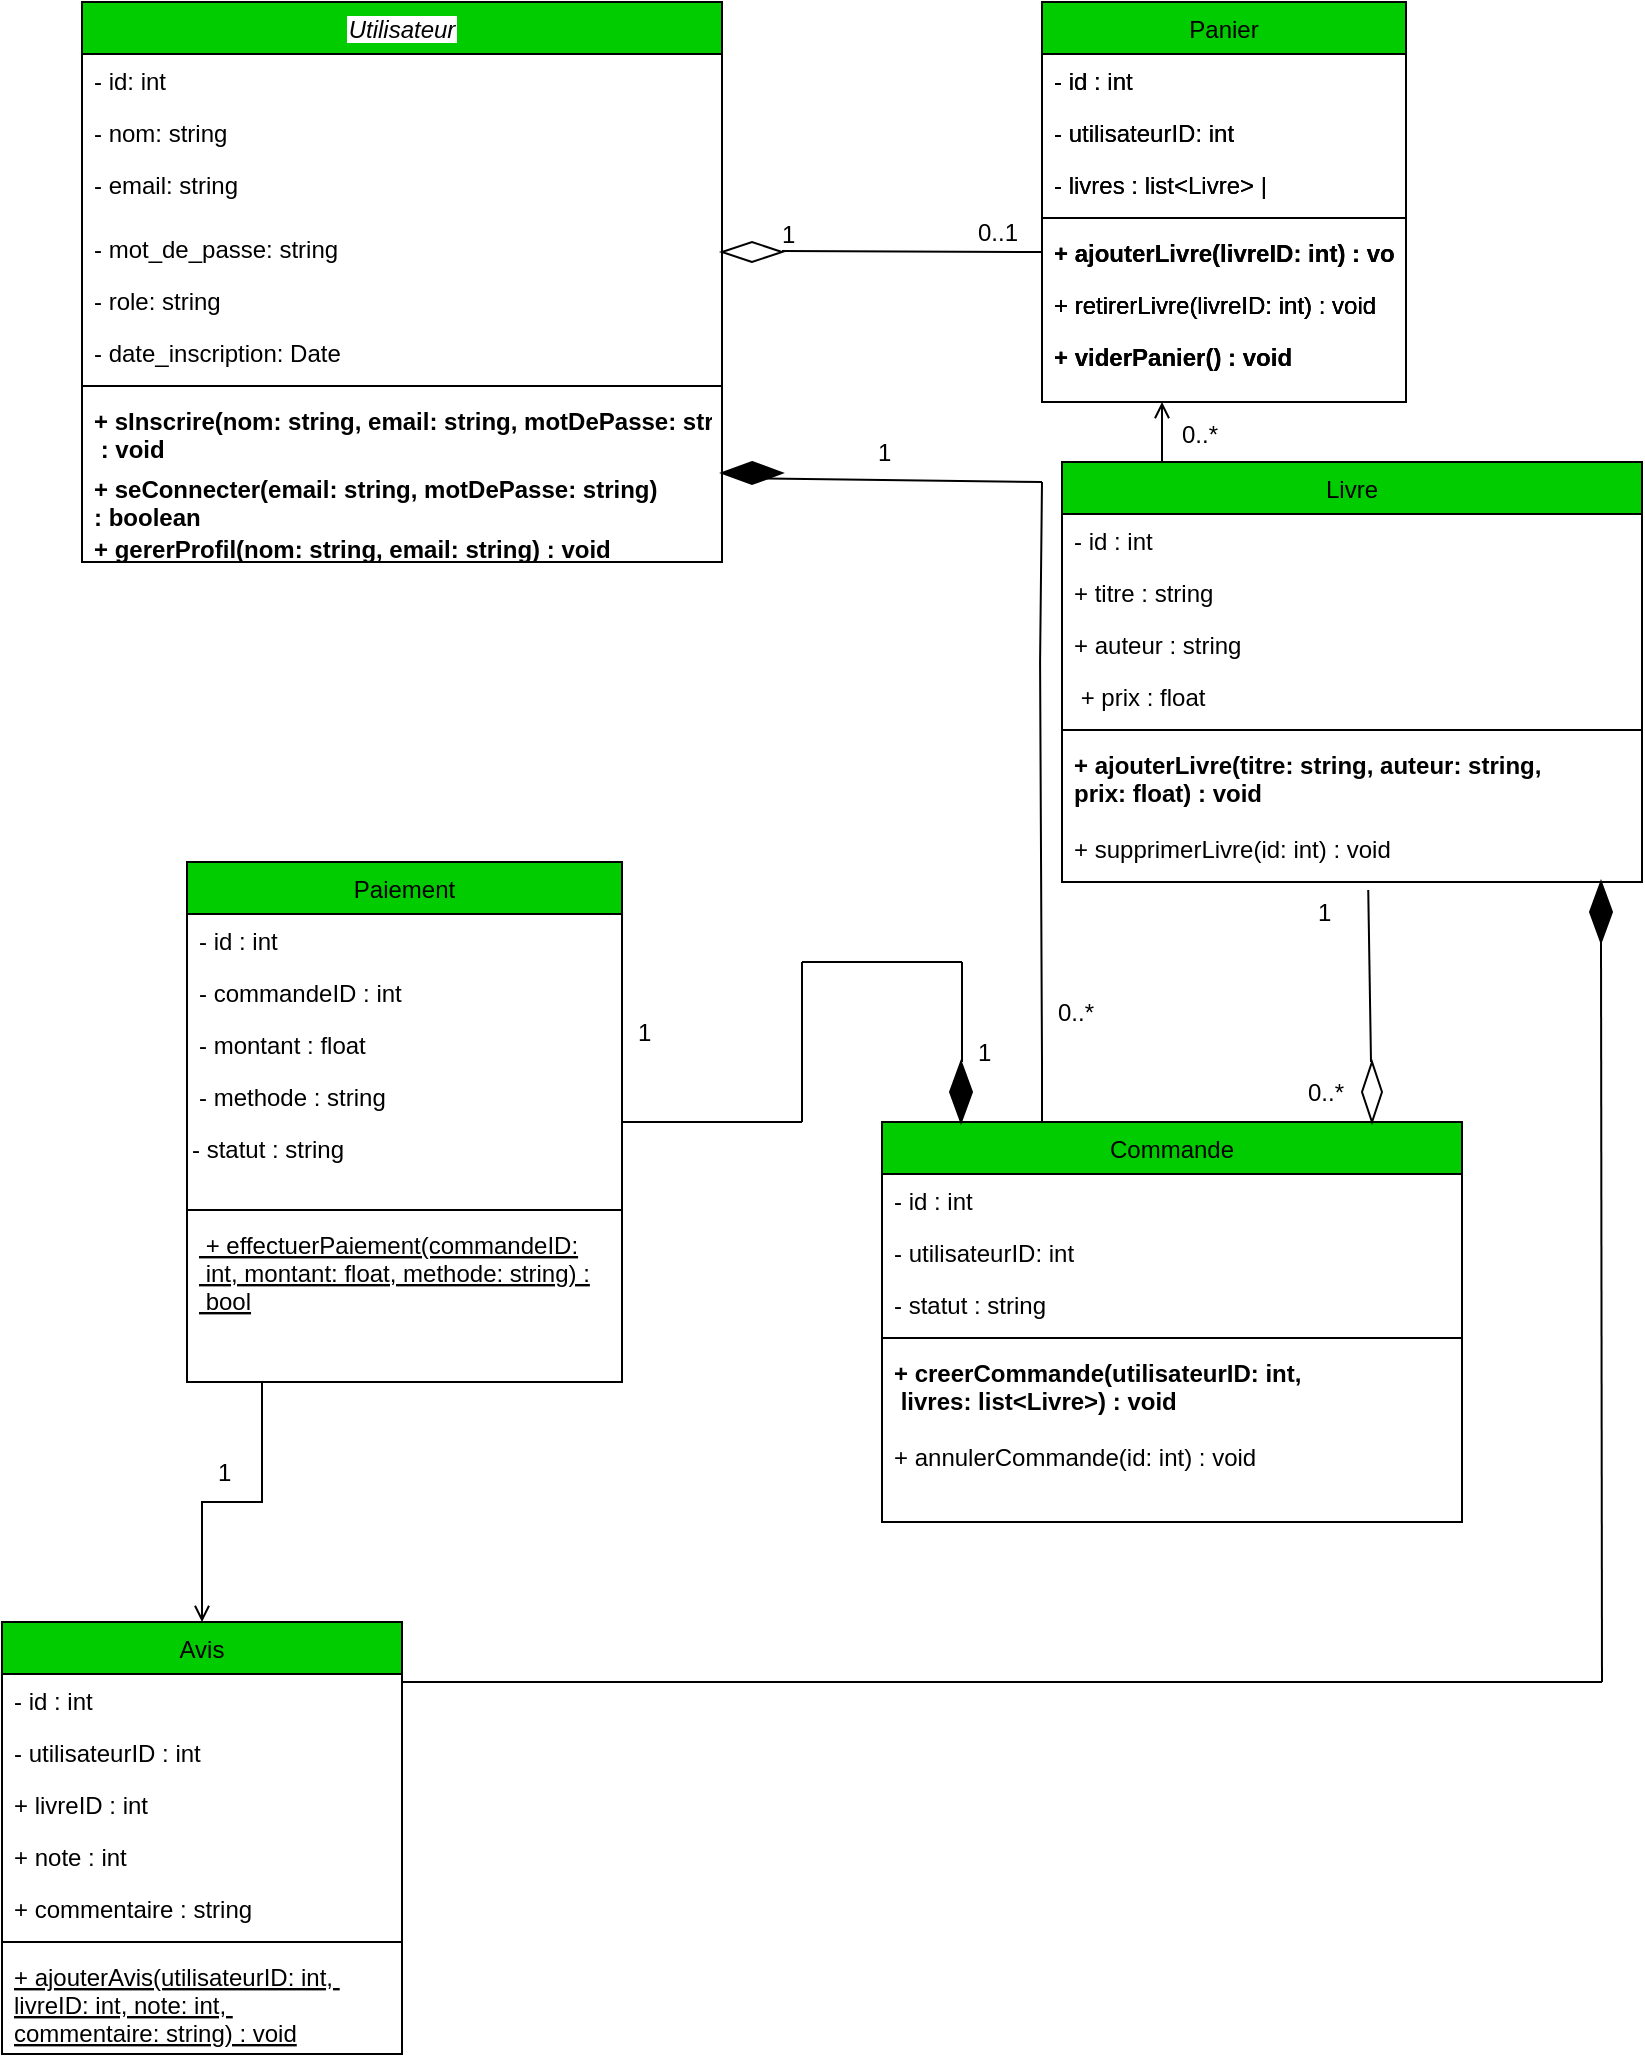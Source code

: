 <mxfile version="26.0.16">
  <diagram id="C5RBs43oDa-KdzZeNtuy" name="Page-1">
    <mxGraphModel dx="1823" dy="455" grid="1" gridSize="10" guides="1" tooltips="1" connect="1" arrows="1" fold="1" page="1" pageScale="1" pageWidth="827" pageHeight="1169" math="0" shadow="0">
      <root>
        <mxCell id="WIyWlLk6GJQsqaUBKTNV-0" />
        <mxCell id="WIyWlLk6GJQsqaUBKTNV-1" parent="WIyWlLk6GJQsqaUBKTNV-0" />
        <mxCell id="zkfFHV4jXpPFQw0GAbJ--0" value="Utilisateur" style="swimlane;fontStyle=2;align=center;verticalAlign=top;childLayout=stackLayout;horizontal=1;startSize=26;horizontalStack=0;resizeParent=1;resizeLast=0;collapsible=1;marginBottom=0;rounded=0;shadow=0;strokeWidth=1;fontColor=light-dark(#000000,#00A200);labelBackgroundColor=default;fillStyle=auto;fillColor=light-dark(#00CC00,var(--ge-dark-color, #121212));" parent="WIyWlLk6GJQsqaUBKTNV-1" vertex="1">
          <mxGeometry y="40" width="320" height="280" as="geometry">
            <mxRectangle x="230" y="140" width="160" height="26" as="alternateBounds" />
          </mxGeometry>
        </mxCell>
        <mxCell id="zkfFHV4jXpPFQw0GAbJ--1" value="- id: int" style="text;align=left;verticalAlign=top;spacingLeft=4;spacingRight=4;overflow=hidden;rotatable=0;points=[[0,0.5],[1,0.5]];portConstraint=eastwest;" parent="zkfFHV4jXpPFQw0GAbJ--0" vertex="1">
          <mxGeometry y="26" width="320" height="26" as="geometry" />
        </mxCell>
        <mxCell id="zkfFHV4jXpPFQw0GAbJ--2" value="- nom: string" style="text;align=left;verticalAlign=top;spacingLeft=4;spacingRight=4;overflow=hidden;rotatable=0;points=[[0,0.5],[1,0.5]];portConstraint=eastwest;rounded=0;shadow=0;html=0;labelBackgroundColor=none;" parent="zkfFHV4jXpPFQw0GAbJ--0" vertex="1">
          <mxGeometry y="52" width="320" height="26" as="geometry" />
        </mxCell>
        <mxCell id="zkfFHV4jXpPFQw0GAbJ--3" value="- email: string" style="text;align=left;verticalAlign=top;spacingLeft=4;spacingRight=4;overflow=hidden;rotatable=0;points=[[0,0.5],[1,0.5]];portConstraint=eastwest;rounded=0;shadow=0;html=0;" parent="zkfFHV4jXpPFQw0GAbJ--0" vertex="1">
          <mxGeometry y="78" width="320" height="32" as="geometry" />
        </mxCell>
        <mxCell id="nCC2_SrQxqzKehORhV-L-6" value="- mot_de_passe: string" style="text;align=left;verticalAlign=top;spacingLeft=4;spacingRight=4;overflow=hidden;rotatable=0;points=[[0,0.5],[1,0.5]];portConstraint=eastwest;" parent="zkfFHV4jXpPFQw0GAbJ--0" vertex="1">
          <mxGeometry y="110" width="320" height="26" as="geometry" />
        </mxCell>
        <mxCell id="nCC2_SrQxqzKehORhV-L-7" value="- role: string" style="text;align=left;verticalAlign=top;spacingLeft=4;spacingRight=4;overflow=hidden;rotatable=0;points=[[0,0.5],[1,0.5]];portConstraint=eastwest;" parent="zkfFHV4jXpPFQw0GAbJ--0" vertex="1">
          <mxGeometry y="136" width="320" height="26" as="geometry" />
        </mxCell>
        <mxCell id="nCC2_SrQxqzKehORhV-L-8" value="- date_inscription: Date" style="text;align=left;verticalAlign=top;spacingLeft=4;spacingRight=4;overflow=hidden;rotatable=0;points=[[0,0.5],[1,0.5]];portConstraint=eastwest;" parent="zkfFHV4jXpPFQw0GAbJ--0" vertex="1">
          <mxGeometry y="162" width="320" height="26" as="geometry" />
        </mxCell>
        <mxCell id="zkfFHV4jXpPFQw0GAbJ--4" value="" style="line;html=1;strokeWidth=1;align=left;verticalAlign=middle;spacingTop=-1;spacingLeft=3;spacingRight=3;rotatable=0;labelPosition=right;points=[];portConstraint=eastwest;" parent="zkfFHV4jXpPFQw0GAbJ--0" vertex="1">
          <mxGeometry y="188" width="320" height="8" as="geometry" />
        </mxCell>
        <mxCell id="zkfFHV4jXpPFQw0GAbJ--5" value="+ sInscrire(nom: string, email: string, motDePasse: string)&#xa; : void" style="text;align=left;verticalAlign=top;spacingLeft=4;spacingRight=4;overflow=hidden;rotatable=0;points=[[0,0.5],[1,0.5]];portConstraint=eastwest;fontStyle=1" parent="zkfFHV4jXpPFQw0GAbJ--0" vertex="1">
          <mxGeometry y="196" width="320" height="34" as="geometry" />
        </mxCell>
        <mxCell id="nCC2_SrQxqzKehORhV-L-9" value="+ seConnecter(email: string, motDePasse: string) &#xa;: boolean" style="text;align=left;verticalAlign=top;spacingLeft=4;spacingRight=4;overflow=hidden;rotatable=0;points=[[0,0.5],[1,0.5]];portConstraint=eastwest;fontStyle=1" parent="zkfFHV4jXpPFQw0GAbJ--0" vertex="1">
          <mxGeometry y="230" width="320" height="30" as="geometry" />
        </mxCell>
        <mxCell id="nCC2_SrQxqzKehORhV-L-10" value="+ gererProfil(nom: string, email: string) : void" style="text;align=left;verticalAlign=top;spacingLeft=4;spacingRight=4;overflow=hidden;rotatable=0;points=[[0,0.5],[1,0.5]];portConstraint=eastwest;fontStyle=1" parent="zkfFHV4jXpPFQw0GAbJ--0" vertex="1">
          <mxGeometry y="260" width="320" height="20" as="geometry" />
        </mxCell>
        <mxCell id="zkfFHV4jXpPFQw0GAbJ--17" value="Panier" style="swimlane;fontStyle=0;align=center;verticalAlign=top;childLayout=stackLayout;horizontal=1;startSize=26;horizontalStack=0;resizeParent=1;resizeLast=0;collapsible=1;marginBottom=0;rounded=0;shadow=0;strokeWidth=1;" parent="WIyWlLk6GJQsqaUBKTNV-1" vertex="1">
          <mxGeometry x="480" y="40" width="182" height="200" as="geometry">
            <mxRectangle x="550" y="140" width="160" height="26" as="alternateBounds" />
          </mxGeometry>
        </mxCell>
        <mxCell id="zkfFHV4jXpPFQw0GAbJ--18" value="- id : int" style="text;align=left;verticalAlign=top;spacingLeft=4;spacingRight=4;overflow=hidden;rotatable=0;points=[[0,0.5],[1,0.5]];portConstraint=eastwest;" parent="zkfFHV4jXpPFQw0GAbJ--17" vertex="1">
          <mxGeometry y="26" width="182" height="26" as="geometry" />
        </mxCell>
        <mxCell id="zkfFHV4jXpPFQw0GAbJ--19" value="- utilisateurID: int" style="text;align=left;verticalAlign=top;spacingLeft=4;spacingRight=4;overflow=hidden;rotatable=0;points=[[0,0.5],[1,0.5]];portConstraint=eastwest;rounded=0;shadow=0;html=0;" parent="zkfFHV4jXpPFQw0GAbJ--17" vertex="1">
          <mxGeometry y="52" width="182" height="26" as="geometry" />
        </mxCell>
        <mxCell id="zkfFHV4jXpPFQw0GAbJ--20" value=" - livres : list&lt;Livre&gt; |" style="text;align=left;verticalAlign=top;spacingLeft=4;spacingRight=4;overflow=hidden;rotatable=0;points=[[0,0.5],[1,0.5]];portConstraint=eastwest;rounded=0;shadow=0;html=0;" parent="zkfFHV4jXpPFQw0GAbJ--17" vertex="1">
          <mxGeometry y="78" width="182" height="26" as="geometry" />
        </mxCell>
        <mxCell id="zkfFHV4jXpPFQw0GAbJ--23" value="" style="line;html=1;strokeWidth=1;align=left;verticalAlign=middle;spacingTop=-1;spacingLeft=3;spacingRight=3;rotatable=0;labelPosition=right;points=[];portConstraint=eastwest;" parent="zkfFHV4jXpPFQw0GAbJ--17" vertex="1">
          <mxGeometry y="104" width="182" height="8" as="geometry" />
        </mxCell>
        <mxCell id="zkfFHV4jXpPFQw0GAbJ--24" value="+ ajouterLivre(livreID: int) : void" style="text;align=left;verticalAlign=top;spacingLeft=4;spacingRight=4;overflow=hidden;rotatable=0;points=[[0,0.5],[1,0.5]];portConstraint=eastwest;fontStyle=1" parent="zkfFHV4jXpPFQw0GAbJ--17" vertex="1">
          <mxGeometry y="112" width="182" height="26" as="geometry" />
        </mxCell>
        <mxCell id="zkfFHV4jXpPFQw0GAbJ--25" value="+ retirerLivre(livreID: int) : void" style="text;align=left;verticalAlign=top;spacingLeft=4;spacingRight=4;overflow=hidden;rotatable=0;points=[[0,0.5],[1,0.5]];portConstraint=eastwest;" parent="zkfFHV4jXpPFQw0GAbJ--17" vertex="1">
          <mxGeometry y="138" width="182" height="26" as="geometry" />
        </mxCell>
        <mxCell id="nCC2_SrQxqzKehORhV-L-13" value="+ viderPanier() : void" style="text;align=left;verticalAlign=top;spacingLeft=4;spacingRight=4;overflow=hidden;rotatable=0;points=[[0,0.5],[1,0.5]];portConstraint=eastwest;fontStyle=1" parent="zkfFHV4jXpPFQw0GAbJ--17" vertex="1">
          <mxGeometry y="164" width="182" height="26" as="geometry" />
        </mxCell>
        <mxCell id="nCC2_SrQxqzKehORhV-L-12" value="+ retirerLivre(livreID: int) : void" style="text;align=left;verticalAlign=top;spacingLeft=4;spacingRight=4;overflow=hidden;rotatable=0;points=[[0,0.5],[1,0.5]];portConstraint=eastwest;fontStyle=0" parent="WIyWlLk6GJQsqaUBKTNV-1" vertex="1">
          <mxGeometry x="480" y="178" width="182" height="26" as="geometry" />
        </mxCell>
        <mxCell id="nCC2_SrQxqzKehORhV-L-14" value="Panier" style="swimlane;fontStyle=0;align=center;verticalAlign=top;childLayout=stackLayout;horizontal=1;startSize=26;horizontalStack=0;resizeParent=1;resizeLast=0;collapsible=1;marginBottom=0;rounded=0;shadow=0;strokeWidth=1;fillColor=light-dark(#00CC00,var(--ge-dark-color, #121212));" parent="WIyWlLk6GJQsqaUBKTNV-1" vertex="1">
          <mxGeometry x="480" y="40" width="182" height="200" as="geometry">
            <mxRectangle x="550" y="140" width="160" height="26" as="alternateBounds" />
          </mxGeometry>
        </mxCell>
        <mxCell id="nCC2_SrQxqzKehORhV-L-15" value="- id : int" style="text;align=left;verticalAlign=top;spacingLeft=4;spacingRight=4;overflow=hidden;rotatable=0;points=[[0,0.5],[1,0.5]];portConstraint=eastwest;" parent="nCC2_SrQxqzKehORhV-L-14" vertex="1">
          <mxGeometry y="26" width="182" height="26" as="geometry" />
        </mxCell>
        <mxCell id="nCC2_SrQxqzKehORhV-L-16" value="- utilisateurID: int" style="text;align=left;verticalAlign=top;spacingLeft=4;spacingRight=4;overflow=hidden;rotatable=0;points=[[0,0.5],[1,0.5]];portConstraint=eastwest;rounded=0;shadow=0;html=0;" parent="nCC2_SrQxqzKehORhV-L-14" vertex="1">
          <mxGeometry y="52" width="182" height="26" as="geometry" />
        </mxCell>
        <mxCell id="nCC2_SrQxqzKehORhV-L-17" value=" - livres : list&lt;Livre&gt; |" style="text;align=left;verticalAlign=top;spacingLeft=4;spacingRight=4;overflow=hidden;rotatable=0;points=[[0,0.5],[1,0.5]];portConstraint=eastwest;rounded=0;shadow=0;html=0;" parent="nCC2_SrQxqzKehORhV-L-14" vertex="1">
          <mxGeometry y="78" width="182" height="26" as="geometry" />
        </mxCell>
        <mxCell id="nCC2_SrQxqzKehORhV-L-18" value="" style="line;html=1;strokeWidth=1;align=left;verticalAlign=middle;spacingTop=-1;spacingLeft=3;spacingRight=3;rotatable=0;labelPosition=right;points=[];portConstraint=eastwest;" parent="nCC2_SrQxqzKehORhV-L-14" vertex="1">
          <mxGeometry y="104" width="182" height="8" as="geometry" />
        </mxCell>
        <mxCell id="nCC2_SrQxqzKehORhV-L-19" value="+ ajouterLivre(livreID: int) : void" style="text;align=left;verticalAlign=top;spacingLeft=4;spacingRight=4;overflow=hidden;rotatable=0;points=[[0,0.5],[1,0.5]];portConstraint=eastwest;fontStyle=1" parent="nCC2_SrQxqzKehORhV-L-14" vertex="1">
          <mxGeometry y="112" width="182" height="26" as="geometry" />
        </mxCell>
        <mxCell id="nCC2_SrQxqzKehORhV-L-20" value="+ retirerLivre(livreID: int) : void" style="text;align=left;verticalAlign=top;spacingLeft=4;spacingRight=4;overflow=hidden;rotatable=0;points=[[0,0.5],[1,0.5]];portConstraint=eastwest;" parent="nCC2_SrQxqzKehORhV-L-14" vertex="1">
          <mxGeometry y="138" width="182" height="26" as="geometry" />
        </mxCell>
        <mxCell id="nCC2_SrQxqzKehORhV-L-21" value="+ viderPanier() : void" style="text;align=left;verticalAlign=top;spacingLeft=4;spacingRight=4;overflow=hidden;rotatable=0;points=[[0,0.5],[1,0.5]];portConstraint=eastwest;fontStyle=1" parent="nCC2_SrQxqzKehORhV-L-14" vertex="1">
          <mxGeometry y="164" width="182" height="26" as="geometry" />
        </mxCell>
        <mxCell id="nCC2_SrQxqzKehORhV-L-22" value="Livre" style="swimlane;fontStyle=0;align=center;verticalAlign=top;childLayout=stackLayout;horizontal=1;startSize=26;horizontalStack=0;resizeParent=1;resizeLast=0;collapsible=1;marginBottom=0;rounded=0;shadow=0;strokeWidth=1;fillColor=light-dark(#00CC00,var(--ge-dark-color, #121212));" parent="WIyWlLk6GJQsqaUBKTNV-1" vertex="1">
          <mxGeometry x="490" y="270" width="290" height="210" as="geometry">
            <mxRectangle x="550" y="140" width="160" height="26" as="alternateBounds" />
          </mxGeometry>
        </mxCell>
        <mxCell id="nCC2_SrQxqzKehORhV-L-23" value="- id : int" style="text;align=left;verticalAlign=top;spacingLeft=4;spacingRight=4;overflow=hidden;rotatable=0;points=[[0,0.5],[1,0.5]];portConstraint=eastwest;" parent="nCC2_SrQxqzKehORhV-L-22" vertex="1">
          <mxGeometry y="26" width="290" height="26" as="geometry" />
        </mxCell>
        <mxCell id="nCC2_SrQxqzKehORhV-L-24" value="+ titre : string    " style="text;align=left;verticalAlign=top;spacingLeft=4;spacingRight=4;overflow=hidden;rotatable=0;points=[[0,0.5],[1,0.5]];portConstraint=eastwest;rounded=0;shadow=0;html=0;" parent="nCC2_SrQxqzKehORhV-L-22" vertex="1">
          <mxGeometry y="52" width="290" height="26" as="geometry" />
        </mxCell>
        <mxCell id="nCC2_SrQxqzKehORhV-L-30" value="+ auteur : string" style="text;align=left;verticalAlign=top;spacingLeft=4;spacingRight=4;overflow=hidden;rotatable=0;points=[[0,0.5],[1,0.5]];portConstraint=eastwest;rounded=0;shadow=0;html=0;" parent="nCC2_SrQxqzKehORhV-L-22" vertex="1">
          <mxGeometry y="78" width="290" height="26" as="geometry" />
        </mxCell>
        <mxCell id="nCC2_SrQxqzKehORhV-L-25" value=" + prix : float" style="text;align=left;verticalAlign=top;spacingLeft=4;spacingRight=4;overflow=hidden;rotatable=0;points=[[0,0.5],[1,0.5]];portConstraint=eastwest;rounded=0;shadow=0;html=0;" parent="nCC2_SrQxqzKehORhV-L-22" vertex="1">
          <mxGeometry y="104" width="290" height="26" as="geometry" />
        </mxCell>
        <mxCell id="nCC2_SrQxqzKehORhV-L-26" value="" style="line;html=1;strokeWidth=1;align=left;verticalAlign=middle;spacingTop=-1;spacingLeft=3;spacingRight=3;rotatable=0;labelPosition=right;points=[];portConstraint=eastwest;" parent="nCC2_SrQxqzKehORhV-L-22" vertex="1">
          <mxGeometry y="130" width="290" height="8" as="geometry" />
        </mxCell>
        <mxCell id="nCC2_SrQxqzKehORhV-L-27" value="+ ajouterLivre(titre: string, auteur: string, &#xa;prix: float) : void" style="text;align=left;verticalAlign=top;spacingLeft=4;spacingRight=4;overflow=hidden;rotatable=0;points=[[0,0.5],[1,0.5]];portConstraint=eastwest;fontStyle=1" parent="nCC2_SrQxqzKehORhV-L-22" vertex="1">
          <mxGeometry y="138" width="290" height="42" as="geometry" />
        </mxCell>
        <mxCell id="nCC2_SrQxqzKehORhV-L-28" value="+ supprimerLivre(id: int) : void" style="text;align=left;verticalAlign=top;spacingLeft=4;spacingRight=4;overflow=hidden;rotatable=0;points=[[0,0.5],[1,0.5]];portConstraint=eastwest;" parent="nCC2_SrQxqzKehORhV-L-22" vertex="1">
          <mxGeometry y="180" width="290" height="30" as="geometry" />
        </mxCell>
        <mxCell id="nCC2_SrQxqzKehORhV-L-33" value="0..*" style="resizable=0;align=left;verticalAlign=bottom;labelBackgroundColor=none;fontSize=12;" parent="WIyWlLk6GJQsqaUBKTNV-1" connectable="0" vertex="1">
          <mxGeometry x="400" y="140" as="geometry">
            <mxPoint x="148" y="125" as="offset" />
          </mxGeometry>
        </mxCell>
        <mxCell id="nCC2_SrQxqzKehORhV-L-34" value="" style="endArrow=open;shadow=0;strokeWidth=1;rounded=0;curved=0;endFill=1;edgeStyle=elbowEdgeStyle;elbow=vertical;" parent="WIyWlLk6GJQsqaUBKTNV-1" edge="1">
          <mxGeometry x="0.5" y="41" relative="1" as="geometry">
            <mxPoint x="540" y="270" as="sourcePoint" />
            <mxPoint x="540" y="240" as="targetPoint" />
            <mxPoint x="-40" y="32" as="offset" />
            <Array as="points" />
          </mxGeometry>
        </mxCell>
        <mxCell id="nCC2_SrQxqzKehORhV-L-36" value="Commande" style="swimlane;fontStyle=0;align=center;verticalAlign=top;childLayout=stackLayout;horizontal=1;startSize=26;horizontalStack=0;resizeParent=1;resizeLast=0;collapsible=1;marginBottom=0;rounded=0;shadow=0;strokeWidth=1;fillColor=light-dark(#00CC00,var(--ge-dark-color, #121212));" parent="WIyWlLk6GJQsqaUBKTNV-1" vertex="1">
          <mxGeometry x="400" y="600" width="290" height="200" as="geometry">
            <mxRectangle x="550" y="140" width="160" height="26" as="alternateBounds" />
          </mxGeometry>
        </mxCell>
        <mxCell id="nCC2_SrQxqzKehORhV-L-37" value="- id : int" style="text;align=left;verticalAlign=top;spacingLeft=4;spacingRight=4;overflow=hidden;rotatable=0;points=[[0,0.5],[1,0.5]];portConstraint=eastwest;" parent="nCC2_SrQxqzKehORhV-L-36" vertex="1">
          <mxGeometry y="26" width="290" height="26" as="geometry" />
        </mxCell>
        <mxCell id="nCC2_SrQxqzKehORhV-L-38" value="- utilisateurID: int" style="text;align=left;verticalAlign=top;spacingLeft=4;spacingRight=4;overflow=hidden;rotatable=0;points=[[0,0.5],[1,0.5]];portConstraint=eastwest;rounded=0;shadow=0;html=0;" parent="nCC2_SrQxqzKehORhV-L-36" vertex="1">
          <mxGeometry y="52" width="290" height="26" as="geometry" />
        </mxCell>
        <mxCell id="nCC2_SrQxqzKehORhV-L-39" value=" - statut : string" style="text;align=left;verticalAlign=top;spacingLeft=4;spacingRight=4;overflow=hidden;rotatable=0;points=[[0,0.5],[1,0.5]];portConstraint=eastwest;rounded=0;shadow=0;html=0;" parent="nCC2_SrQxqzKehORhV-L-36" vertex="1">
          <mxGeometry y="78" width="290" height="26" as="geometry" />
        </mxCell>
        <mxCell id="nCC2_SrQxqzKehORhV-L-41" value="" style="line;html=1;strokeWidth=1;align=left;verticalAlign=middle;spacingTop=-1;spacingLeft=3;spacingRight=3;rotatable=0;labelPosition=right;points=[];portConstraint=eastwest;" parent="nCC2_SrQxqzKehORhV-L-36" vertex="1">
          <mxGeometry y="104" width="290" height="8" as="geometry" />
        </mxCell>
        <mxCell id="nCC2_SrQxqzKehORhV-L-42" value="+ creerCommande(utilisateurID: int,&#xa; livres: list&lt;Livre&gt;) : void" style="text;align=left;verticalAlign=top;spacingLeft=4;spacingRight=4;overflow=hidden;rotatable=0;points=[[0,0.5],[1,0.5]];portConstraint=eastwest;fontStyle=1" parent="nCC2_SrQxqzKehORhV-L-36" vertex="1">
          <mxGeometry y="112" width="290" height="42" as="geometry" />
        </mxCell>
        <mxCell id="nCC2_SrQxqzKehORhV-L-43" value="+ annulerCommande(id: int) : void" style="text;align=left;verticalAlign=top;spacingLeft=4;spacingRight=4;overflow=hidden;rotatable=0;points=[[0,0.5],[1,0.5]];portConstraint=eastwest;" parent="nCC2_SrQxqzKehORhV-L-36" vertex="1">
          <mxGeometry y="154" width="290" height="26" as="geometry" />
        </mxCell>
        <mxCell id="nCC2_SrQxqzKehORhV-L-47" value="0..*" style="resizable=0;align=left;verticalAlign=bottom;labelBackgroundColor=none;fontSize=12;" parent="WIyWlLk6GJQsqaUBKTNV-1" connectable="0" vertex="1">
          <mxGeometry x="635" y="570" as="geometry">
            <mxPoint x="-24" y="24" as="offset" />
          </mxGeometry>
        </mxCell>
        <mxCell id="nCC2_SrQxqzKehORhV-L-48" value="Paiement" style="swimlane;fontStyle=0;align=center;verticalAlign=top;childLayout=stackLayout;horizontal=1;startSize=26;horizontalStack=0;resizeParent=1;resizeLast=0;collapsible=1;marginBottom=0;rounded=0;shadow=0;strokeWidth=1;fillColor=light-dark(#00CC00,var(--ge-dark-color, #121212));" parent="WIyWlLk6GJQsqaUBKTNV-1" vertex="1">
          <mxGeometry x="52.5" y="470" width="217.5" height="260" as="geometry">
            <mxRectangle x="130" y="380" width="160" height="26" as="alternateBounds" />
          </mxGeometry>
        </mxCell>
        <mxCell id="nCC2_SrQxqzKehORhV-L-49" value="- id : int" style="text;align=left;verticalAlign=top;spacingLeft=4;spacingRight=4;overflow=hidden;rotatable=0;points=[[0,0.5],[1,0.5]];portConstraint=eastwest;" parent="nCC2_SrQxqzKehORhV-L-48" vertex="1">
          <mxGeometry y="26" width="217.5" height="26" as="geometry" />
        </mxCell>
        <mxCell id="nCC2_SrQxqzKehORhV-L-103" value="- commandeID : int" style="text;align=left;verticalAlign=top;spacingLeft=4;spacingRight=4;overflow=hidden;rotatable=0;points=[[0,0.5],[1,0.5]];portConstraint=eastwest;rounded=0;shadow=0;html=0;" parent="nCC2_SrQxqzKehORhV-L-48" vertex="1">
          <mxGeometry y="52" width="217.5" height="26" as="geometry" />
        </mxCell>
        <mxCell id="nCC2_SrQxqzKehORhV-L-55" value="- montant : float" style="text;align=left;verticalAlign=top;spacingLeft=4;spacingRight=4;overflow=hidden;rotatable=0;points=[[0,0.5],[1,0.5]];portConstraint=eastwest;rounded=0;shadow=0;html=0;" parent="nCC2_SrQxqzKehORhV-L-48" vertex="1">
          <mxGeometry y="78" width="217.5" height="26" as="geometry" />
        </mxCell>
        <mxCell id="nCC2_SrQxqzKehORhV-L-54" value="- methode : string" style="text;align=left;verticalAlign=top;spacingLeft=4;spacingRight=4;overflow=hidden;rotatable=0;points=[[0,0.5],[1,0.5]];portConstraint=eastwest;rounded=0;shadow=0;html=0;" parent="nCC2_SrQxqzKehORhV-L-48" vertex="1">
          <mxGeometry y="104" width="217.5" height="26" as="geometry" />
        </mxCell>
        <mxCell id="nCC2_SrQxqzKehORhV-L-56" value="- statut : string " style="text;whiteSpace=wrap;html=1;" parent="nCC2_SrQxqzKehORhV-L-48" vertex="1">
          <mxGeometry y="130" width="217.5" height="40" as="geometry" />
        </mxCell>
        <mxCell id="nCC2_SrQxqzKehORhV-L-51" value="" style="line;html=1;strokeWidth=1;align=left;verticalAlign=middle;spacingTop=-1;spacingLeft=3;spacingRight=3;rotatable=0;labelPosition=right;points=[];portConstraint=eastwest;" parent="nCC2_SrQxqzKehORhV-L-48" vertex="1">
          <mxGeometry y="170" width="217.5" height="8" as="geometry" />
        </mxCell>
        <mxCell id="nCC2_SrQxqzKehORhV-L-52" value=" + effectuerPaiement(commandeID:&#xa; int, montant: float, methode: string) :&#xa; bool" style="text;align=left;verticalAlign=top;spacingLeft=4;spacingRight=4;overflow=hidden;rotatable=0;points=[[0,0.5],[1,0.5]];portConstraint=eastwest;fontStyle=4" parent="nCC2_SrQxqzKehORhV-L-48" vertex="1">
          <mxGeometry y="178" width="217.5" height="52" as="geometry" />
        </mxCell>
        <mxCell id="nCC2_SrQxqzKehORhV-L-67" value="1" style="resizable=0;align=left;verticalAlign=bottom;labelBackgroundColor=none;fontSize=12;" parent="WIyWlLk6GJQsqaUBKTNV-1" connectable="0" vertex="1">
          <mxGeometry x="90" y="760" as="geometry">
            <mxPoint x="-24" y="24" as="offset" />
          </mxGeometry>
        </mxCell>
        <mxCell id="nCC2_SrQxqzKehORhV-L-73" value="" style="rhombus;whiteSpace=wrap;html=1;direction=east;labelBackgroundColor=none;labelBorderColor=none;fontColor=default;fillColor=light-dark(#000000,var(--ge-dark-color, #121212));" parent="WIyWlLk6GJQsqaUBKTNV-1" vertex="1">
          <mxGeometry x="320" y="270" width="30" height="11" as="geometry" />
        </mxCell>
        <mxCell id="nCC2_SrQxqzKehORhV-L-75" value="" style="endArrow=none;html=1;rounded=0;" parent="WIyWlLk6GJQsqaUBKTNV-1" edge="1">
          <mxGeometry width="50" height="50" relative="1" as="geometry">
            <mxPoint x="480" y="280" as="sourcePoint" />
            <mxPoint x="480" y="570" as="targetPoint" />
            <Array as="points">
              <mxPoint x="480" y="280" />
              <mxPoint x="479.04" y="370" />
              <mxPoint x="480" y="570" />
              <mxPoint x="480" y="600" />
            </Array>
          </mxGeometry>
        </mxCell>
        <mxCell id="nCC2_SrQxqzKehORhV-L-80" value="" style="rhombus;whiteSpace=wrap;html=1;direction=south;" parent="WIyWlLk6GJQsqaUBKTNV-1" vertex="1">
          <mxGeometry x="640" y="570" width="10" height="30" as="geometry" />
        </mxCell>
        <mxCell id="nCC2_SrQxqzKehORhV-L-82" value="" style="endArrow=none;html=1;rounded=0;entryX=0.528;entryY=1.133;entryDx=0;entryDy=0;entryPerimeter=0;" parent="WIyWlLk6GJQsqaUBKTNV-1" target="nCC2_SrQxqzKehORhV-L-28" edge="1">
          <mxGeometry width="50" height="50" relative="1" as="geometry">
            <mxPoint x="644.5" y="570" as="sourcePoint" />
            <mxPoint x="644.5" y="500" as="targetPoint" />
          </mxGeometry>
        </mxCell>
        <mxCell id="nCC2_SrQxqzKehORhV-L-83" value="" style="rhombus;whiteSpace=wrap;html=1;direction=north;labelBackgroundColor=none;labelBorderColor=none;fontColor=default;fillColor=light-dark(#000000,var(--ge-dark-color, #121212));" parent="WIyWlLk6GJQsqaUBKTNV-1" vertex="1">
          <mxGeometry x="754" y="480" width="11" height="30" as="geometry" />
        </mxCell>
        <mxCell id="nCC2_SrQxqzKehORhV-L-84" value="" style="endArrow=none;html=1;rounded=0;" parent="WIyWlLk6GJQsqaUBKTNV-1" edge="1">
          <mxGeometry width="50" height="50" relative="1" as="geometry">
            <mxPoint x="160" y="880" as="sourcePoint" />
            <mxPoint x="760" y="880" as="targetPoint" />
            <Array as="points">
              <mxPoint x="180" y="880" />
            </Array>
          </mxGeometry>
        </mxCell>
        <mxCell id="nCC2_SrQxqzKehORhV-L-85" value="" style="endArrow=none;html=1;rounded=0;entryX=0;entryY=0.5;entryDx=0;entryDy=0;" parent="WIyWlLk6GJQsqaUBKTNV-1" target="nCC2_SrQxqzKehORhV-L-83" edge="1">
          <mxGeometry width="50" height="50" relative="1" as="geometry">
            <mxPoint x="760" y="880" as="sourcePoint" />
            <mxPoint x="760" y="590" as="targetPoint" />
          </mxGeometry>
        </mxCell>
        <mxCell id="nCC2_SrQxqzKehORhV-L-86" value="" style="rhombus;whiteSpace=wrap;html=1;direction=west;" parent="WIyWlLk6GJQsqaUBKTNV-1" vertex="1">
          <mxGeometry x="320" y="160" width="30" height="10" as="geometry" />
        </mxCell>
        <mxCell id="nCC2_SrQxqzKehORhV-L-87" value="" style="endArrow=none;html=1;rounded=0;entryX=0;entryY=0.5;entryDx=0;entryDy=0;" parent="WIyWlLk6GJQsqaUBKTNV-1" target="nCC2_SrQxqzKehORhV-L-19" edge="1">
          <mxGeometry width="50" height="50" relative="1" as="geometry">
            <mxPoint x="350" y="164.5" as="sourcePoint" />
            <mxPoint x="420" y="164.5" as="targetPoint" />
          </mxGeometry>
        </mxCell>
        <mxCell id="nCC2_SrQxqzKehORhV-L-88" value="1" style="resizable=0;align=left;verticalAlign=bottom;labelBackgroundColor=none;fontSize=12;" parent="WIyWlLk6GJQsqaUBKTNV-1" connectable="0" vertex="1">
          <mxGeometry x="200" y="40" as="geometry">
            <mxPoint x="148" y="125" as="offset" />
          </mxGeometry>
        </mxCell>
        <mxCell id="nCC2_SrQxqzKehORhV-L-90" value="" style="endArrow=none;html=1;rounded=0;exitX=1;exitY=1;exitDx=0;exitDy=0;" parent="WIyWlLk6GJQsqaUBKTNV-1" source="nCC2_SrQxqzKehORhV-L-73" edge="1">
          <mxGeometry width="50" height="50" relative="1" as="geometry">
            <mxPoint x="360" y="280" as="sourcePoint" />
            <mxPoint x="480" y="280" as="targetPoint" />
          </mxGeometry>
        </mxCell>
        <mxCell id="nCC2_SrQxqzKehORhV-L-98" value="" style="rhombus;whiteSpace=wrap;html=1;direction=north;labelBackgroundColor=none;labelBorderColor=none;fontColor=default;fillColor=light-dark(#000000,var(--ge-dark-color, #121212));" parent="WIyWlLk6GJQsqaUBKTNV-1" vertex="1">
          <mxGeometry x="434" y="570" width="11" height="30" as="geometry" />
        </mxCell>
        <mxCell id="nCC2_SrQxqzKehORhV-L-99" value="" style="endArrow=none;html=1;rounded=0;" parent="WIyWlLk6GJQsqaUBKTNV-1" edge="1">
          <mxGeometry width="50" height="50" relative="1" as="geometry">
            <mxPoint x="440" y="570" as="sourcePoint" />
            <mxPoint x="440" y="520" as="targetPoint" />
          </mxGeometry>
        </mxCell>
        <mxCell id="nCC2_SrQxqzKehORhV-L-100" value="" style="endArrow=none;html=1;rounded=0;" parent="WIyWlLk6GJQsqaUBKTNV-1" edge="1">
          <mxGeometry width="50" height="50" relative="1" as="geometry">
            <mxPoint x="360" y="520" as="sourcePoint" />
            <mxPoint x="440" y="520" as="targetPoint" />
          </mxGeometry>
        </mxCell>
        <mxCell id="nCC2_SrQxqzKehORhV-L-101" value="" style="endArrow=none;html=1;rounded=0;" parent="WIyWlLk6GJQsqaUBKTNV-1" edge="1">
          <mxGeometry width="50" height="50" relative="1" as="geometry">
            <mxPoint x="360" y="600" as="sourcePoint" />
            <mxPoint x="360" y="520" as="targetPoint" />
          </mxGeometry>
        </mxCell>
        <mxCell id="nCC2_SrQxqzKehORhV-L-108" value="" style="endArrow=none;html=1;rounded=0;" parent="WIyWlLk6GJQsqaUBKTNV-1" edge="1">
          <mxGeometry width="50" height="50" relative="1" as="geometry">
            <mxPoint x="270" y="600" as="sourcePoint" />
            <mxPoint x="360" y="600" as="targetPoint" />
          </mxGeometry>
        </mxCell>
        <mxCell id="nCC2_SrQxqzKehORhV-L-109" value="1" style="resizable=0;align=left;verticalAlign=bottom;labelBackgroundColor=none;fontSize=12;" parent="WIyWlLk6GJQsqaUBKTNV-1" connectable="0" vertex="1">
          <mxGeometry x="470" y="550" as="geometry">
            <mxPoint x="-24" y="24" as="offset" />
          </mxGeometry>
        </mxCell>
        <mxCell id="nCC2_SrQxqzKehORhV-L-110" value="1" style="resizable=0;align=left;verticalAlign=bottom;labelBackgroundColor=none;fontSize=12;" parent="WIyWlLk6GJQsqaUBKTNV-1" connectable="0" vertex="1">
          <mxGeometry x="300" y="540" as="geometry">
            <mxPoint x="-24" y="24" as="offset" />
          </mxGeometry>
        </mxCell>
        <mxCell id="nCC2_SrQxqzKehORhV-L-112" value="0..*" style="resizable=0;align=left;verticalAlign=bottom;labelBackgroundColor=none;fontSize=12;" parent="WIyWlLk6GJQsqaUBKTNV-1" connectable="0" vertex="1">
          <mxGeometry x="510" y="530" as="geometry">
            <mxPoint x="-24" y="24" as="offset" />
          </mxGeometry>
        </mxCell>
        <mxCell id="nCC2_SrQxqzKehORhV-L-113" value="1" style="resizable=0;align=left;verticalAlign=bottom;labelBackgroundColor=none;fontSize=12;" parent="WIyWlLk6GJQsqaUBKTNV-1" connectable="0" vertex="1">
          <mxGeometry x="420" y="250" as="geometry">
            <mxPoint x="-24" y="24" as="offset" />
          </mxGeometry>
        </mxCell>
        <mxCell id="nCC2_SrQxqzKehORhV-L-114" value="1" style="resizable=0;align=left;verticalAlign=bottom;labelBackgroundColor=none;fontSize=12;" parent="WIyWlLk6GJQsqaUBKTNV-1" connectable="0" vertex="1">
          <mxGeometry x="640" y="480" as="geometry">
            <mxPoint x="-24" y="24" as="offset" />
          </mxGeometry>
        </mxCell>
        <mxCell id="nCC2_SrQxqzKehORhV-L-115" value="0..1" style="resizable=0;align=left;verticalAlign=bottom;labelBackgroundColor=none;fontSize=12;" parent="WIyWlLk6GJQsqaUBKTNV-1" connectable="0" vertex="1">
          <mxGeometry x="470" y="140" as="geometry">
            <mxPoint x="-24" y="24" as="offset" />
          </mxGeometry>
        </mxCell>
        <mxCell id="nCC2_SrQxqzKehORhV-L-116" value="" style="endArrow=open;shadow=0;strokeWidth=1;rounded=0;curved=0;endFill=1;edgeStyle=elbowEdgeStyle;elbow=vertical;" parent="WIyWlLk6GJQsqaUBKTNV-1" target="nCC2_SrQxqzKehORhV-L-57" edge="1">
          <mxGeometry x="0.5" y="41" relative="1" as="geometry">
            <mxPoint x="90" y="730" as="sourcePoint" />
            <mxPoint x="120" y="851" as="targetPoint" />
            <mxPoint x="-40" y="32" as="offset" />
            <Array as="points" />
          </mxGeometry>
        </mxCell>
        <mxCell id="nCC2_SrQxqzKehORhV-L-57" value="Avis" style="swimlane;fontStyle=0;align=center;verticalAlign=top;childLayout=stackLayout;horizontal=1;startSize=26;horizontalStack=0;resizeParent=1;resizeLast=0;collapsible=1;marginBottom=0;rounded=0;shadow=0;strokeWidth=1;fillColor=light-dark(#00CC00,var(--ge-dark-color, #121212));" parent="WIyWlLk6GJQsqaUBKTNV-1" vertex="1">
          <mxGeometry x="-40" y="850" width="200" height="216" as="geometry">
            <mxRectangle x="130" y="380" width="160" height="26" as="alternateBounds" />
          </mxGeometry>
        </mxCell>
        <mxCell id="nCC2_SrQxqzKehORhV-L-58" value="- id : int" style="text;align=left;verticalAlign=top;spacingLeft=4;spacingRight=4;overflow=hidden;rotatable=0;points=[[0,0.5],[1,0.5]];portConstraint=eastwest;" parent="nCC2_SrQxqzKehORhV-L-57" vertex="1">
          <mxGeometry y="26" width="200" height="26" as="geometry" />
        </mxCell>
        <mxCell id="nCC2_SrQxqzKehORhV-L-59" value="- utilisateurID : int" style="text;align=left;verticalAlign=top;spacingLeft=4;spacingRight=4;overflow=hidden;rotatable=0;points=[[0,0.5],[1,0.5]];portConstraint=eastwest;rounded=0;shadow=0;html=0;" parent="nCC2_SrQxqzKehORhV-L-57" vertex="1">
          <mxGeometry y="52" width="200" height="26" as="geometry" />
        </mxCell>
        <mxCell id="nCC2_SrQxqzKehORhV-L-63" value="+ livreID : int" style="text;align=left;verticalAlign=top;spacingLeft=4;spacingRight=4;overflow=hidden;rotatable=0;points=[[0,0.5],[1,0.5]];portConstraint=eastwest;rounded=0;shadow=0;html=0;" parent="nCC2_SrQxqzKehORhV-L-57" vertex="1">
          <mxGeometry y="78" width="200" height="26" as="geometry" />
        </mxCell>
        <mxCell id="nCC2_SrQxqzKehORhV-L-65" value="+ note : int" style="text;align=left;verticalAlign=top;spacingLeft=4;spacingRight=4;overflow=hidden;rotatable=0;points=[[0,0.5],[1,0.5]];portConstraint=eastwest;rounded=0;shadow=0;html=0;" parent="nCC2_SrQxqzKehORhV-L-57" vertex="1">
          <mxGeometry y="104" width="200" height="26" as="geometry" />
        </mxCell>
        <mxCell id="nCC2_SrQxqzKehORhV-L-64" value="+ commentaire : string" style="text;align=left;verticalAlign=top;spacingLeft=4;spacingRight=4;overflow=hidden;rotatable=0;points=[[0,0.5],[1,0.5]];portConstraint=eastwest;rounded=0;shadow=0;html=0;" parent="nCC2_SrQxqzKehORhV-L-57" vertex="1">
          <mxGeometry y="130" width="200" height="26" as="geometry" />
        </mxCell>
        <mxCell id="nCC2_SrQxqzKehORhV-L-60" value="" style="line;html=1;strokeWidth=1;align=left;verticalAlign=middle;spacingTop=-1;spacingLeft=3;spacingRight=3;rotatable=0;labelPosition=right;points=[];portConstraint=eastwest;" parent="nCC2_SrQxqzKehORhV-L-57" vertex="1">
          <mxGeometry y="156" width="200" height="8" as="geometry" />
        </mxCell>
        <mxCell id="nCC2_SrQxqzKehORhV-L-61" value="+ ajouterAvis(utilisateurID: int, &#xa;livreID: int, note: int, &#xa;commentaire: string) : void" style="text;align=left;verticalAlign=top;spacingLeft=4;spacingRight=4;overflow=hidden;rotatable=0;points=[[0,0.5],[1,0.5]];portConstraint=eastwest;fontStyle=4" parent="nCC2_SrQxqzKehORhV-L-57" vertex="1">
          <mxGeometry y="164" width="200" height="46" as="geometry" />
        </mxCell>
      </root>
    </mxGraphModel>
  </diagram>
</mxfile>
